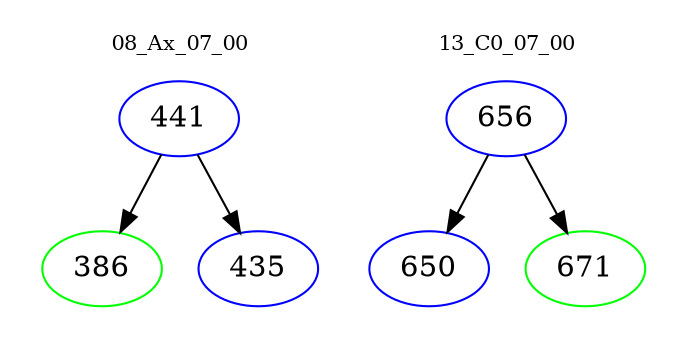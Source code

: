 digraph{
subgraph cluster_0 {
color = white
label = "08_Ax_07_00";
fontsize=10;
T0_441 [label="441", color="blue"]
T0_441 -> T0_386 [color="black"]
T0_386 [label="386", color="green"]
T0_441 -> T0_435 [color="black"]
T0_435 [label="435", color="blue"]
}
subgraph cluster_1 {
color = white
label = "13_C0_07_00";
fontsize=10;
T1_656 [label="656", color="blue"]
T1_656 -> T1_650 [color="black"]
T1_650 [label="650", color="blue"]
T1_656 -> T1_671 [color="black"]
T1_671 [label="671", color="green"]
}
}
